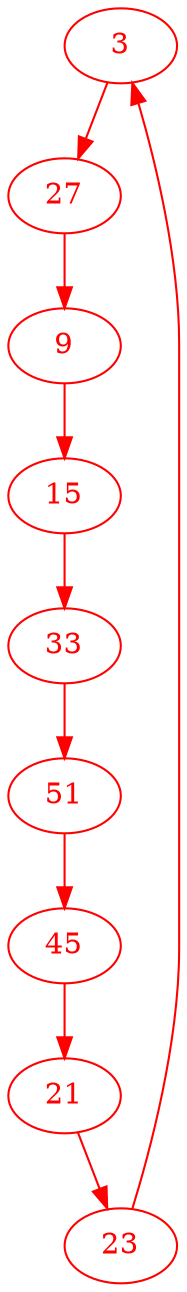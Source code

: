 digraph g{
node [color = red, fontcolor=red]; 3 9 15 21 23 27 33 45 51 ;
3 -> 27 [color=red] ;
9 -> 15 [color=red] ;
15 -> 33 [color=red] ;
21 -> 23 [color=red] ;
23 -> 3 [color=red] ;
27 -> 9 [color=red] ;
33 -> 51 [color=red] ;
45 -> 21 [color=red] ;
51 -> 45 [color=red] ;
}